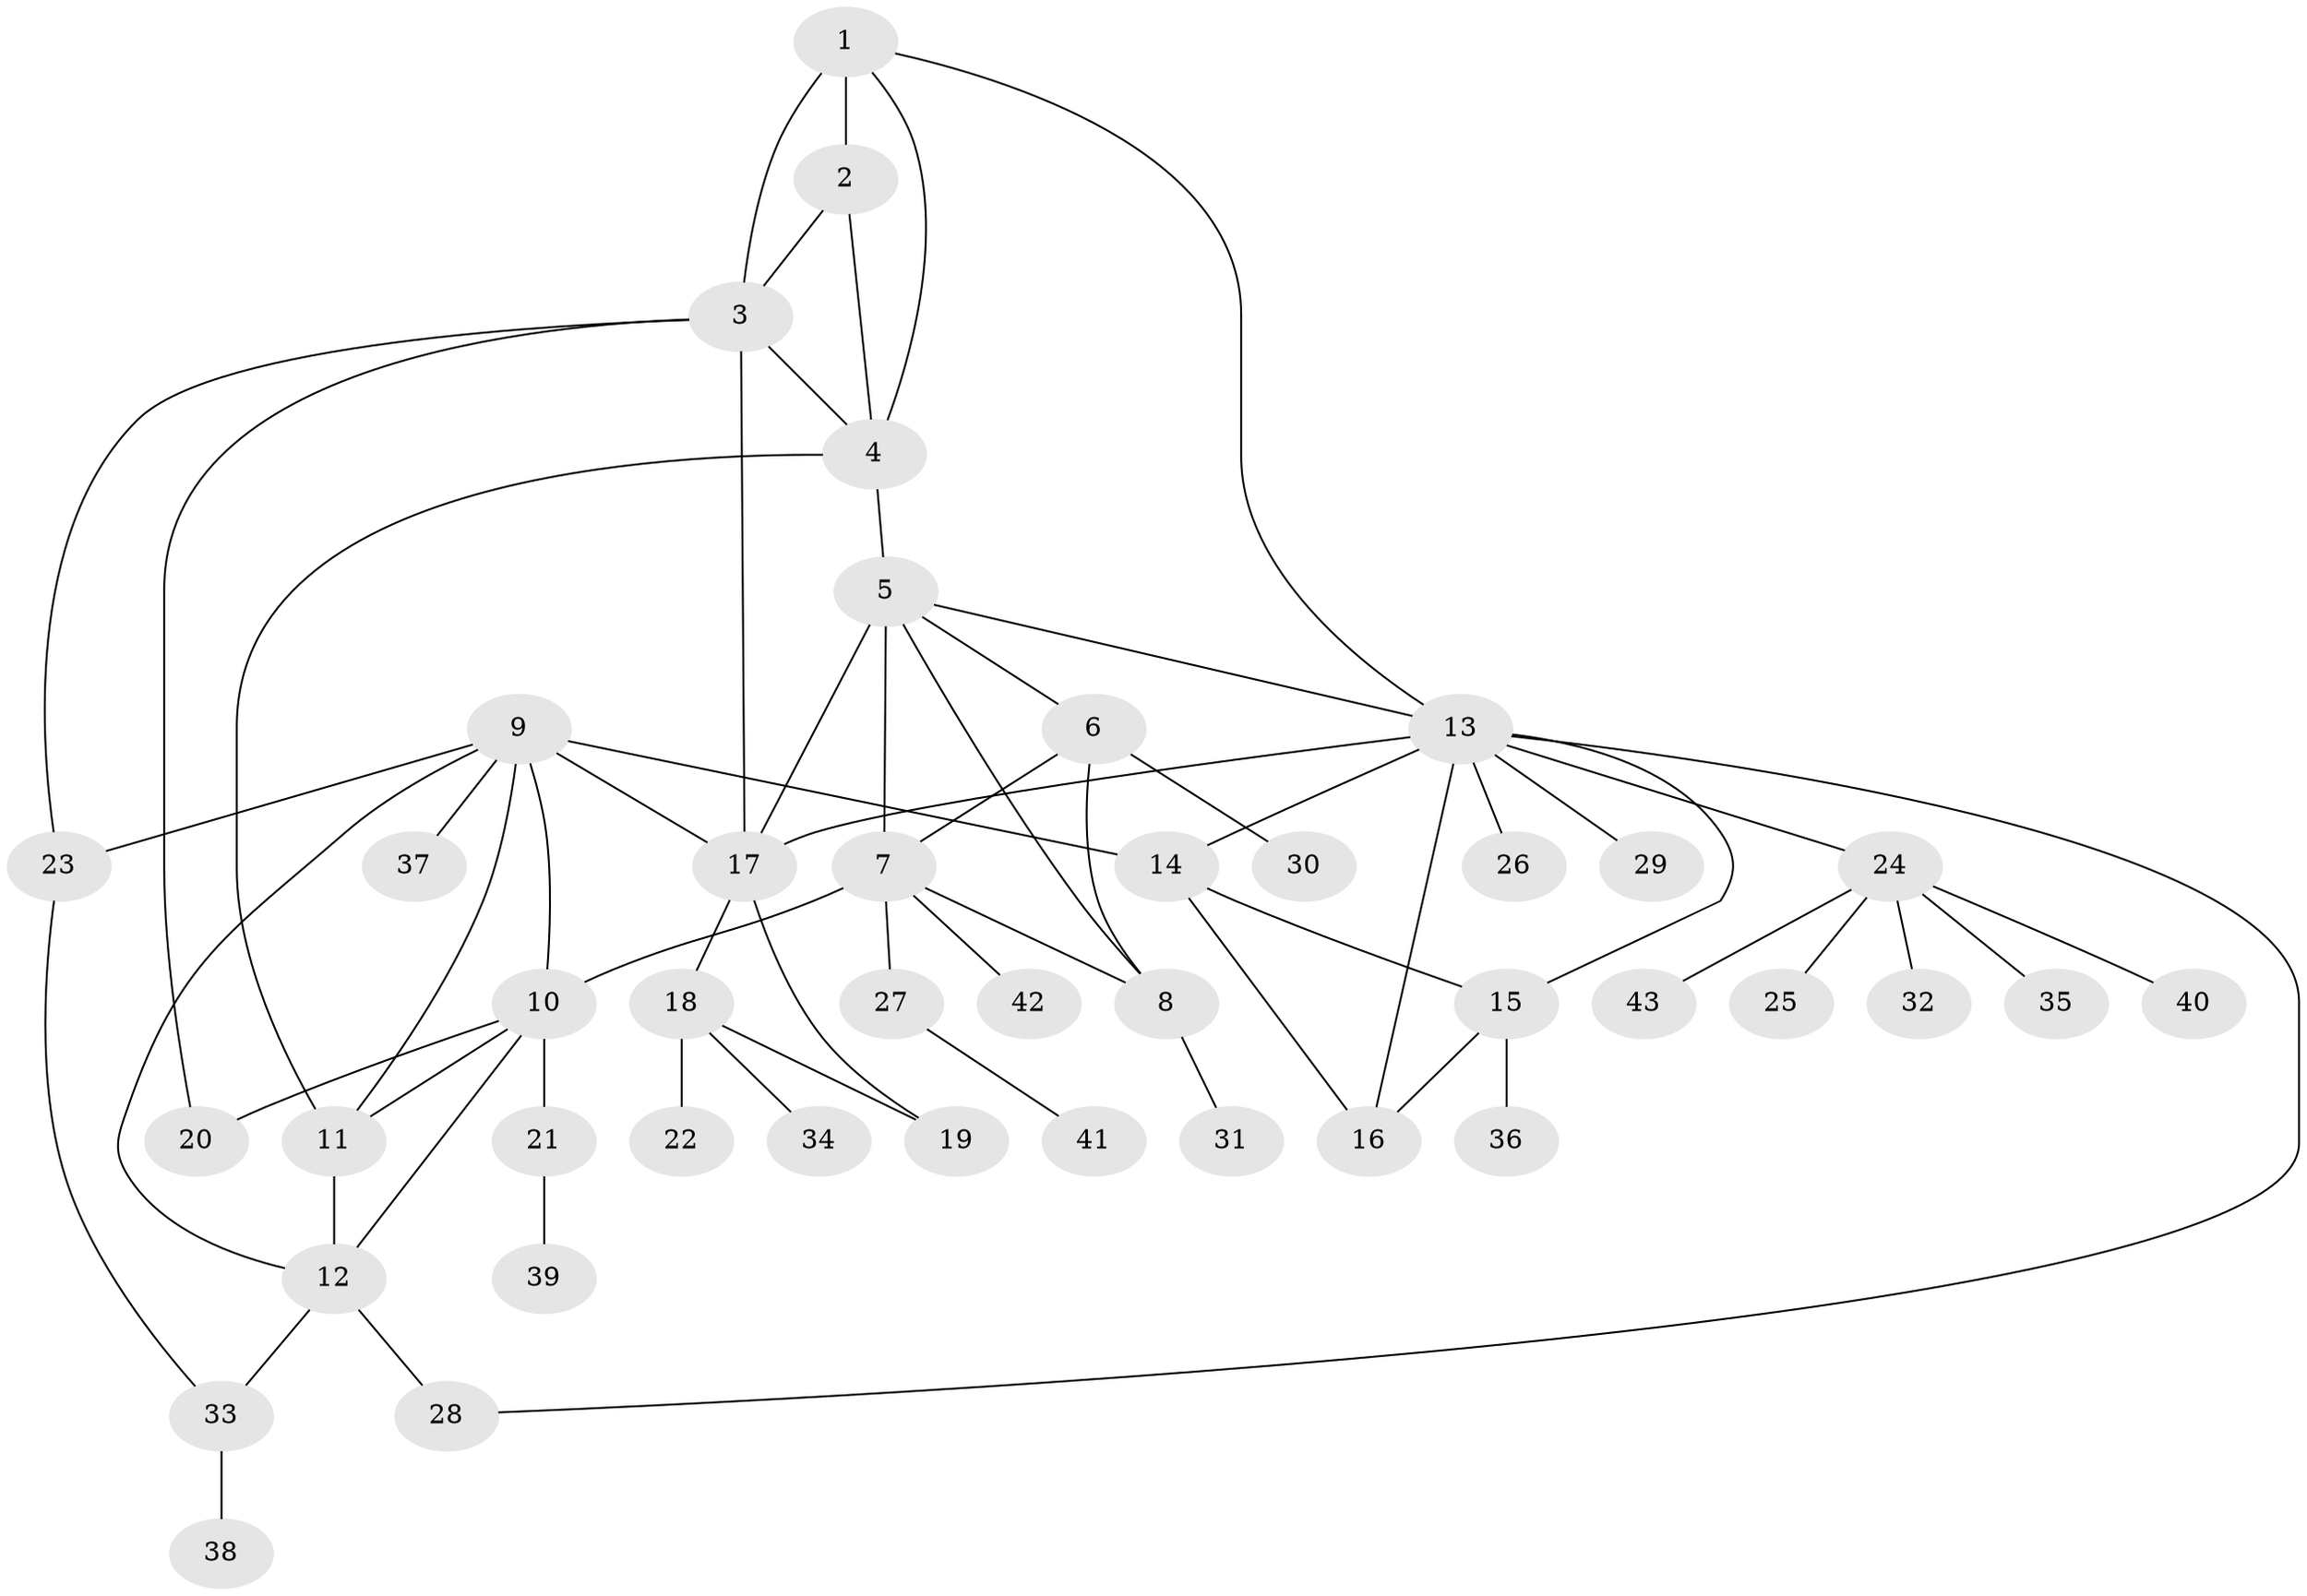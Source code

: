 // original degree distribution, {4: 0.07058823529411765, 9: 0.011764705882352941, 7: 0.047058823529411764, 6: 0.047058823529411764, 5: 0.03529411764705882, 8: 0.03529411764705882, 11: 0.011764705882352941, 10: 0.011764705882352941, 1: 0.6235294117647059, 2: 0.08235294117647059, 3: 0.023529411764705882}
// Generated by graph-tools (version 1.1) at 2025/37/03/09/25 02:37:34]
// undirected, 43 vertices, 65 edges
graph export_dot {
graph [start="1"]
  node [color=gray90,style=filled];
  1;
  2;
  3;
  4;
  5;
  6;
  7;
  8;
  9;
  10;
  11;
  12;
  13;
  14;
  15;
  16;
  17;
  18;
  19;
  20;
  21;
  22;
  23;
  24;
  25;
  26;
  27;
  28;
  29;
  30;
  31;
  32;
  33;
  34;
  35;
  36;
  37;
  38;
  39;
  40;
  41;
  42;
  43;
  1 -- 2 [weight=6.0];
  1 -- 3 [weight=1.0];
  1 -- 4 [weight=1.0];
  1 -- 13 [weight=1.0];
  2 -- 3 [weight=1.0];
  2 -- 4 [weight=1.0];
  3 -- 4 [weight=1.0];
  3 -- 17 [weight=1.0];
  3 -- 20 [weight=1.0];
  3 -- 23 [weight=1.0];
  4 -- 5 [weight=2.0];
  4 -- 11 [weight=1.0];
  5 -- 6 [weight=1.0];
  5 -- 7 [weight=1.0];
  5 -- 8 [weight=1.0];
  5 -- 13 [weight=1.0];
  5 -- 17 [weight=1.0];
  6 -- 7 [weight=1.0];
  6 -- 8 [weight=1.0];
  6 -- 30 [weight=1.0];
  7 -- 8 [weight=1.0];
  7 -- 10 [weight=1.0];
  7 -- 27 [weight=1.0];
  7 -- 42 [weight=2.0];
  8 -- 31 [weight=2.0];
  9 -- 10 [weight=1.0];
  9 -- 11 [weight=1.0];
  9 -- 12 [weight=1.0];
  9 -- 14 [weight=1.0];
  9 -- 17 [weight=1.0];
  9 -- 23 [weight=1.0];
  9 -- 37 [weight=1.0];
  10 -- 11 [weight=1.0];
  10 -- 12 [weight=1.0];
  10 -- 20 [weight=2.0];
  10 -- 21 [weight=1.0];
  11 -- 12 [weight=1.0];
  12 -- 28 [weight=1.0];
  12 -- 33 [weight=1.0];
  13 -- 14 [weight=1.0];
  13 -- 15 [weight=1.0];
  13 -- 16 [weight=1.0];
  13 -- 17 [weight=1.0];
  13 -- 24 [weight=1.0];
  13 -- 26 [weight=1.0];
  13 -- 28 [weight=1.0];
  13 -- 29 [weight=1.0];
  14 -- 15 [weight=1.0];
  14 -- 16 [weight=2.0];
  15 -- 16 [weight=1.0];
  15 -- 36 [weight=3.0];
  17 -- 18 [weight=2.0];
  17 -- 19 [weight=2.0];
  18 -- 19 [weight=1.0];
  18 -- 22 [weight=5.0];
  18 -- 34 [weight=1.0];
  21 -- 39 [weight=1.0];
  23 -- 33 [weight=1.0];
  24 -- 25 [weight=1.0];
  24 -- 32 [weight=1.0];
  24 -- 35 [weight=1.0];
  24 -- 40 [weight=1.0];
  24 -- 43 [weight=1.0];
  27 -- 41 [weight=1.0];
  33 -- 38 [weight=2.0];
}
